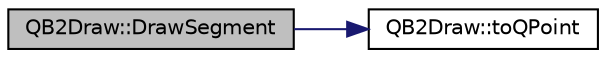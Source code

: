 digraph G
{
  edge [fontname="Helvetica",fontsize="10",labelfontname="Helvetica",labelfontsize="10"];
  node [fontname="Helvetica",fontsize="10",shape=record];
  rankdir="LR";
  Node1 [label="QB2Draw::DrawSegment",height=0.2,width=0.4,color="black", fillcolor="grey75", style="filled" fontcolor="black"];
  Node1 -> Node2 [color="midnightblue",fontsize="10",style="solid",fontname="Helvetica"];
  Node2 [label="QB2Draw::toQPoint",height=0.2,width=0.4,color="black", fillcolor="white", style="filled",URL="$d3/d7a/classQB2Draw.html#a942a2fd60663e6d67ae35718575bf1ba"];
}
